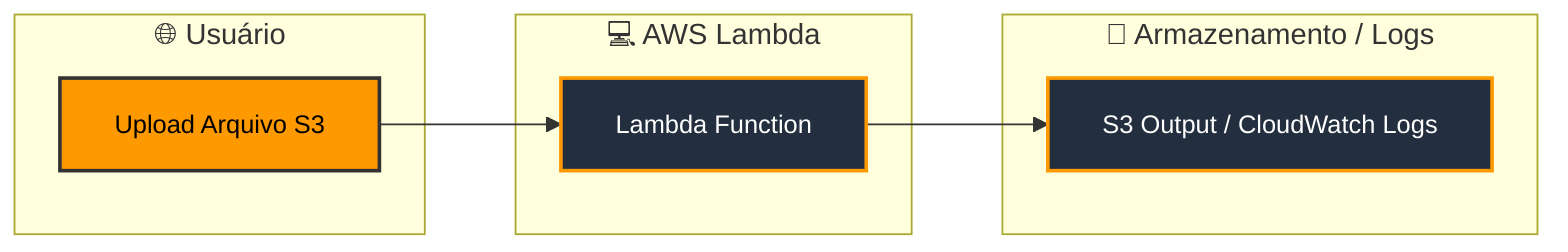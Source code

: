 flowchart LR
    classDef awsNode fill:#232F3E,stroke:#F90,stroke-width:2px,color:#FFF,font-size:14px;
    classDef devNode fill:#FF9900,stroke:#333,stroke-width:2px,color:#000,font-size:14px;

    subgraph "🌐 Usuário"
        A[Upload Arquivo S3]:::devNode
    end

    subgraph "💻 AWS Lambda"
        B[Lambda Function]:::awsNode
    end

    subgraph "💾 Armazenamento / Logs"
        C[S3 Output / CloudWatch Logs]:::awsNode
    end

    A --> B --> C